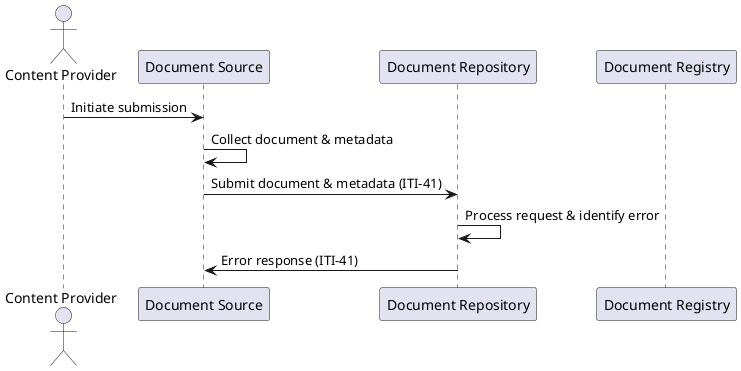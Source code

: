 @startuml
actor "Content Provider" as CS
participant "Document Source" as DS
participant "Document Repository" as DR
participant "Document Registry" as DReg

CS -> DS: Initiate submission
DS -> DS: Collect document & metadata
DS -> DR: Submit document & metadata (ITI-41)
DR -> DR: Process request & identify error
DR -> DS: Error response (ITI-41)
@enduml
